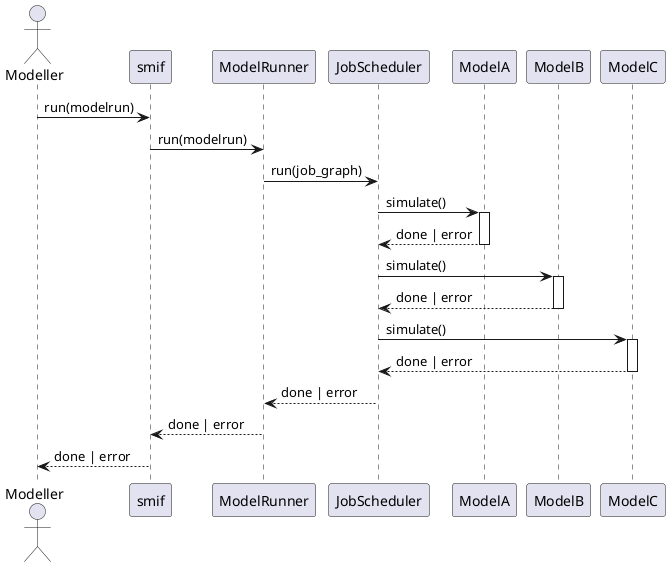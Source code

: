 @startuml

actor Modeller
participant smif
participant ModelRunner
participant JobScheduler

Modeller -> smif : run(modelrun)
smif -> ModelRunner : run(modelrun)
ModelRunner -> JobScheduler : run(job_graph)

JobScheduler -> ModelA : simulate()
activate ModelA
JobScheduler <-- ModelA : done | error
deactivate ModelA

JobScheduler -> ModelB : simulate()
activate ModelB
JobScheduler <-- ModelB : done | error
deactivate ModelB

JobScheduler -> ModelC : simulate()
activate ModelC
JobScheduler <-- ModelC : done | error
deactivate ModelC

ModelRunner <-- JobScheduler : done | error
smif <-- ModelRunner : done | error
Modeller <-- smif : done | error

@enduml

